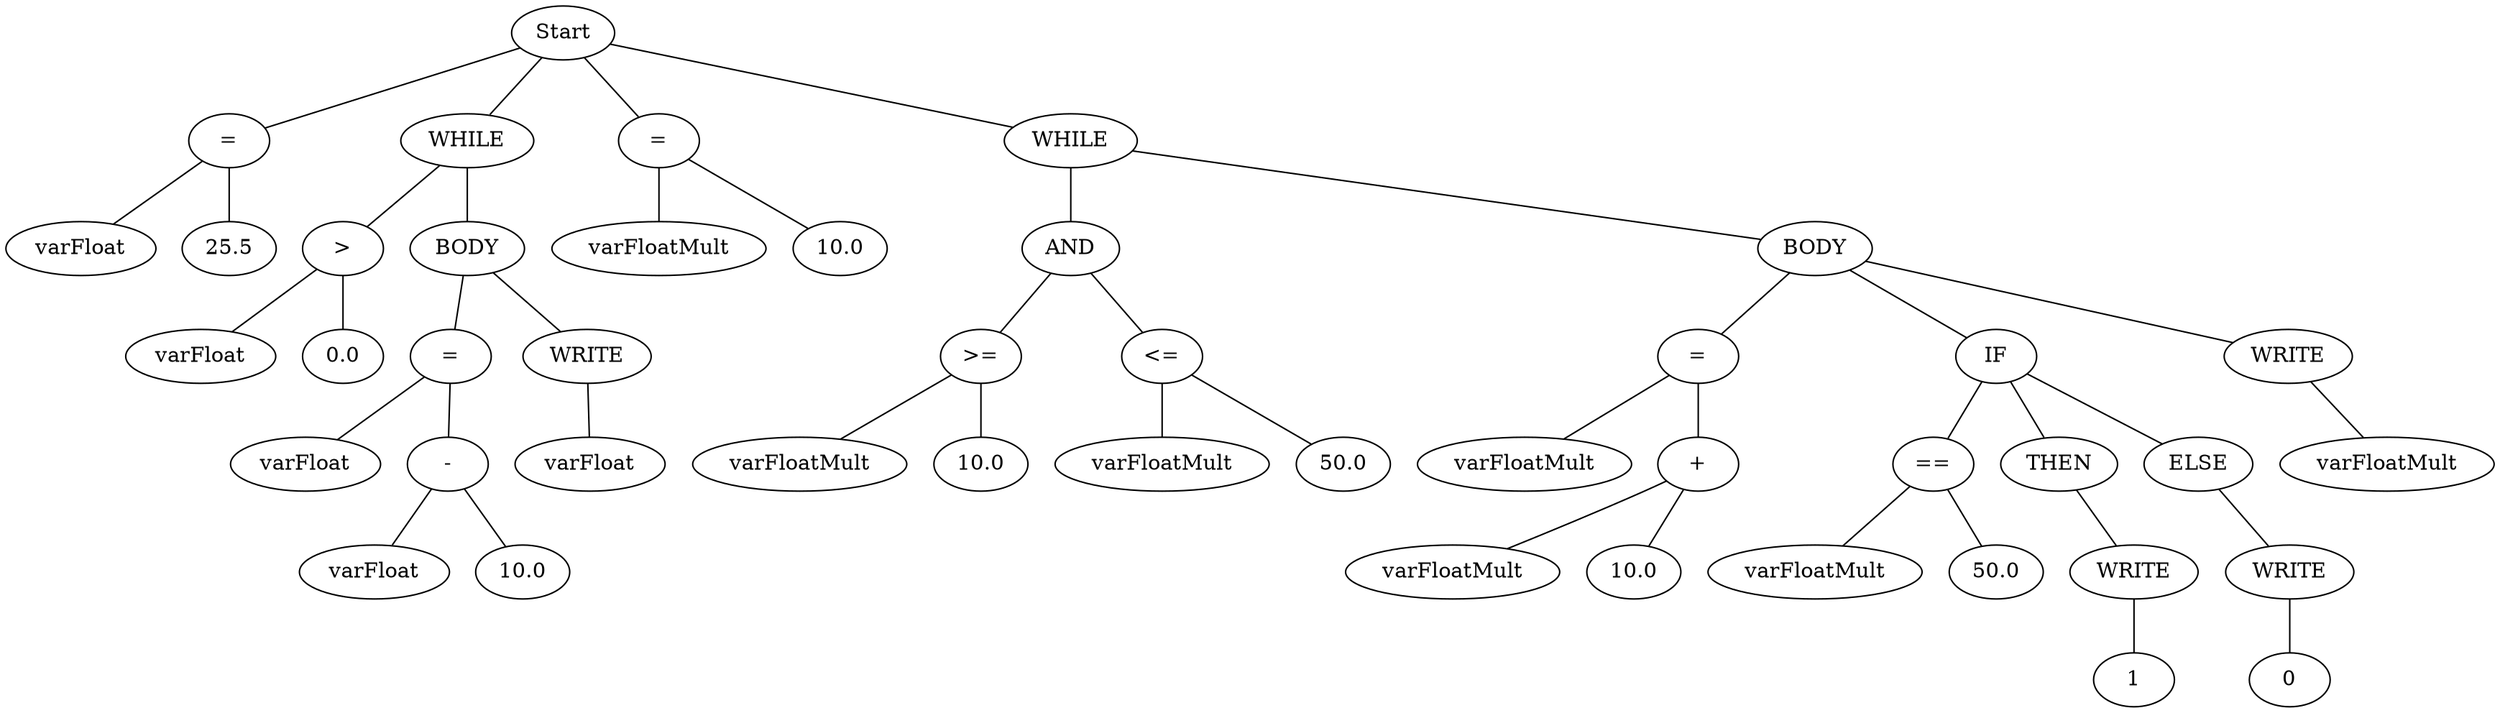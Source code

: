 graph G {node_start [label="Start"]
nodo_33907773 [label="="]
node_start -- nodo_33907773
nodo_56198316 [label="varFloat"]
nodo_33907773 -- nodo_56198316
nodo_791674567 [label="25.5"]
nodo_33907773 -- nodo_791674567
nodo_788626044 [label="WHILE"]
node_start -- nodo_788626044
nodo_1853567106 [label=">"]
nodo_788626044 -- nodo_1853567106
nodo_1056055884 [label="varFloat"]
nodo_1853567106 -- nodo_1056055884
nodo_444886388 [label="0.0"]
nodo_1853567106 -- nodo_444886388
nodo_2127553907 [label="BODY"]
nodo_788626044 -- nodo_2127553907
nodo_1604235350 [label="="]
nodo_2127553907 -- nodo_1604235350
nodo_1593516715 [label="varFloat"]
nodo_1604235350 -- nodo_1593516715
nodo_774173465 [label="-"]
nodo_1604235350 -- nodo_774173465
nodo_205480405 [label="varFloat"]
nodo_774173465 -- nodo_205480405
nodo_646544388 [label="10.0"]
nodo_774173465 -- nodo_646544388
nodo_560004100 [label="WRITE"]
nodo_2127553907 -- nodo_560004100
nodo_2467571 [label="varFloat"]
nodo_560004100 -- nodo_2467571
nodo_1113989466 [label="="]
node_start -- nodo_1113989466
nodo_1913328722 [label="varFloatMult"]
nodo_1113989466 -- nodo_1913328722
nodo_2139782594 [label="10.0"]
nodo_1113989466 -- nodo_2139782594
nodo_2071334957 [label="WHILE"]
node_start -- nodo_2071334957
nodo_149525224 [label="AND"]
nodo_2071334957 -- nodo_149525224
nodo_577420835 [label=">="]
nodo_149525224 -- nodo_577420835
nodo_237155265 [label="varFloatMult"]
nodo_577420835 -- nodo_237155265
nodo_1167998288 [label="10.0"]
nodo_577420835 -- nodo_1167998288
nodo_27564505 [label="<="]
nodo_149525224 -- nodo_27564505
nodo_1984472168 [label="varFloatMult"]
nodo_27564505 -- nodo_1984472168
nodo_1844424155 [label="50.0"]
nodo_27564505 -- nodo_1844424155
nodo_1496279435 [label="BODY"]
nodo_2071334957 -- nodo_1496279435
nodo_2086684966 [label="="]
nodo_1496279435 -- nodo_2086684966
nodo_1329125670 [label="varFloatMult"]
nodo_2086684966 -- nodo_1329125670
nodo_1604924527 [label="+"]
nodo_2086684966 -- nodo_1604924527
nodo_2103999776 [label="varFloatMult"]
nodo_1604924527 -- nodo_2103999776
nodo_62857938 [label="10.0"]
nodo_1604924527 -- nodo_62857938
nodo_172436074 [label="IF"]
nodo_1496279435 -- nodo_172436074
nodo_577012423 [label="=="]
nodo_172436074 -- nodo_577012423
nodo_1488428523 [label="varFloatMult"]
nodo_577012423 -- nodo_1488428523
nodo_1796274413 [label="50.0"]
nodo_577012423 -- nodo_1796274413
nodo_753181691 [label="THEN"]
nodo_172436074 -- nodo_753181691
nodo_580364510 [label="WRITE"]
nodo_753181691 -- nodo_580364510
nodo_728054796 [label="1"]
nodo_580364510 -- nodo_728054796
nodo_36468676 [label="ELSE"]
nodo_172436074 -- nodo_36468676
nodo_919829774 [label="WRITE"]
nodo_36468676 -- nodo_919829774
nodo_1461763655 [label="0"]
nodo_919829774 -- nodo_1461763655
nodo_1569435006 [label="WRITE"]
nodo_1496279435 -- nodo_1569435006
nodo_1094293515 [label="varFloatMult"]
nodo_1569435006 -- nodo_1094293515
}
